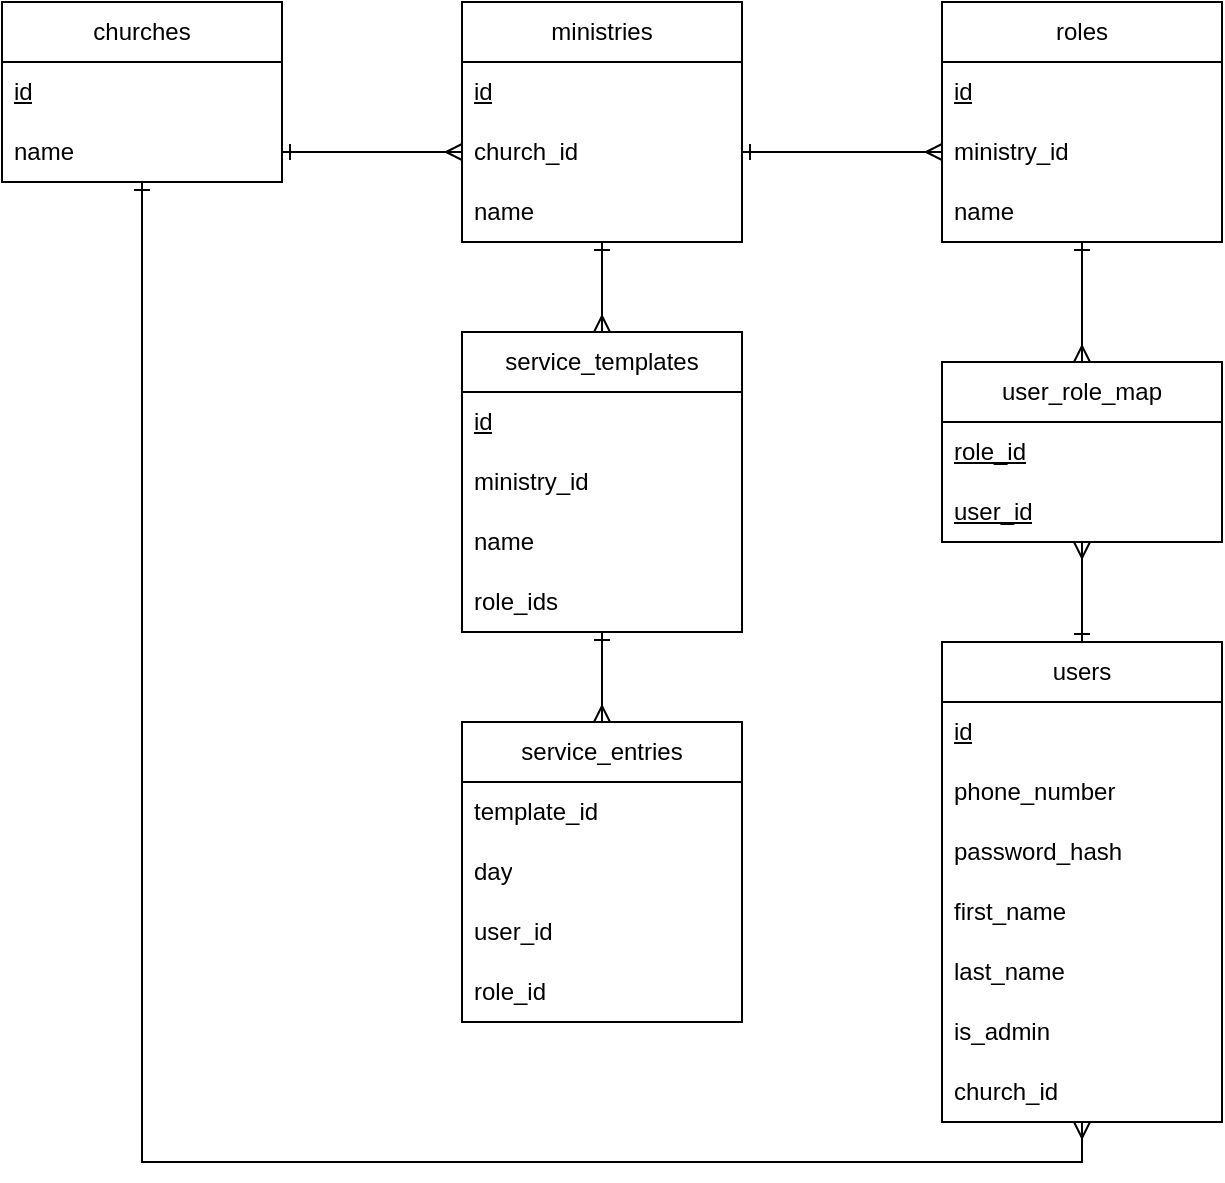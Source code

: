 <mxfile version="24.2.5" type="device">
  <diagram name="Página-1" id="G8Wzc0whUvOSbCz09mwo">
    <mxGraphModel dx="1434" dy="710" grid="1" gridSize="10" guides="1" tooltips="1" connect="1" arrows="1" fold="1" page="1" pageScale="1" pageWidth="827" pageHeight="1169" math="0" shadow="0">
      <root>
        <mxCell id="0" />
        <mxCell id="1" parent="0" />
        <mxCell id="0jizzMi4YvTPc7NmlKU6-28" style="edgeStyle=orthogonalEdgeStyle;rounded=0;orthogonalLoop=1;jettySize=auto;html=1;entryX=0.5;entryY=1;entryDx=0;entryDy=0;endArrow=ERmany;endFill=0;startArrow=ERone;startFill=0;" edge="1" parent="1" source="0jizzMi4YvTPc7NmlKU6-1" target="0jizzMi4YvTPc7NmlKU6-23">
          <mxGeometry relative="1" as="geometry" />
        </mxCell>
        <mxCell id="0jizzMi4YvTPc7NmlKU6-1" value="users" style="swimlane;fontStyle=0;childLayout=stackLayout;horizontal=1;startSize=30;horizontalStack=0;resizeParent=1;resizeParentMax=0;resizeLast=0;collapsible=1;marginBottom=0;whiteSpace=wrap;html=1;" vertex="1" parent="1">
          <mxGeometry x="480" y="400" width="140" height="240" as="geometry" />
        </mxCell>
        <mxCell id="0jizzMi4YvTPc7NmlKU6-2" value="&lt;u&gt;id&lt;/u&gt;" style="text;strokeColor=none;fillColor=none;align=left;verticalAlign=middle;spacingLeft=4;spacingRight=4;overflow=hidden;points=[[0,0.5],[1,0.5]];portConstraint=eastwest;rotatable=0;whiteSpace=wrap;html=1;" vertex="1" parent="0jizzMi4YvTPc7NmlKU6-1">
          <mxGeometry y="30" width="140" height="30" as="geometry" />
        </mxCell>
        <mxCell id="0jizzMi4YvTPc7NmlKU6-3" value="phone_number" style="text;strokeColor=none;fillColor=none;align=left;verticalAlign=middle;spacingLeft=4;spacingRight=4;overflow=hidden;points=[[0,0.5],[1,0.5]];portConstraint=eastwest;rotatable=0;whiteSpace=wrap;html=1;" vertex="1" parent="0jizzMi4YvTPc7NmlKU6-1">
          <mxGeometry y="60" width="140" height="30" as="geometry" />
        </mxCell>
        <mxCell id="0jizzMi4YvTPc7NmlKU6-7" value="password_hash" style="text;strokeColor=none;fillColor=none;align=left;verticalAlign=middle;spacingLeft=4;spacingRight=4;overflow=hidden;points=[[0,0.5],[1,0.5]];portConstraint=eastwest;rotatable=0;whiteSpace=wrap;html=1;" vertex="1" parent="0jizzMi4YvTPc7NmlKU6-1">
          <mxGeometry y="90" width="140" height="30" as="geometry" />
        </mxCell>
        <mxCell id="0jizzMi4YvTPc7NmlKU6-4" value="first_name" style="text;strokeColor=none;fillColor=none;align=left;verticalAlign=middle;spacingLeft=4;spacingRight=4;overflow=hidden;points=[[0,0.5],[1,0.5]];portConstraint=eastwest;rotatable=0;whiteSpace=wrap;html=1;" vertex="1" parent="0jizzMi4YvTPc7NmlKU6-1">
          <mxGeometry y="120" width="140" height="30" as="geometry" />
        </mxCell>
        <mxCell id="0jizzMi4YvTPc7NmlKU6-6" value="last_name" style="text;strokeColor=none;fillColor=none;align=left;verticalAlign=middle;spacingLeft=4;spacingRight=4;overflow=hidden;points=[[0,0.5],[1,0.5]];portConstraint=eastwest;rotatable=0;whiteSpace=wrap;html=1;" vertex="1" parent="0jizzMi4YvTPc7NmlKU6-1">
          <mxGeometry y="150" width="140" height="30" as="geometry" />
        </mxCell>
        <mxCell id="0jizzMi4YvTPc7NmlKU6-8" value="is_admin" style="text;strokeColor=none;fillColor=none;align=left;verticalAlign=middle;spacingLeft=4;spacingRight=4;overflow=hidden;points=[[0,0.5],[1,0.5]];portConstraint=eastwest;rotatable=0;whiteSpace=wrap;html=1;" vertex="1" parent="0jizzMi4YvTPc7NmlKU6-1">
          <mxGeometry y="180" width="140" height="30" as="geometry" />
        </mxCell>
        <mxCell id="0jizzMi4YvTPc7NmlKU6-43" value="church_id" style="text;strokeColor=none;fillColor=none;align=left;verticalAlign=middle;spacingLeft=4;spacingRight=4;overflow=hidden;points=[[0,0.5],[1,0.5]];portConstraint=eastwest;rotatable=0;whiteSpace=wrap;html=1;" vertex="1" parent="0jizzMi4YvTPc7NmlKU6-1">
          <mxGeometry y="210" width="140" height="30" as="geometry" />
        </mxCell>
        <mxCell id="0jizzMi4YvTPc7NmlKU6-9" value="churches" style="swimlane;fontStyle=0;childLayout=stackLayout;horizontal=1;startSize=30;horizontalStack=0;resizeParent=1;resizeParentMax=0;resizeLast=0;collapsible=1;marginBottom=0;whiteSpace=wrap;html=1;" vertex="1" parent="1">
          <mxGeometry x="10" y="80" width="140" height="90" as="geometry" />
        </mxCell>
        <mxCell id="0jizzMi4YvTPc7NmlKU6-10" value="&lt;u&gt;id&lt;/u&gt;" style="text;strokeColor=none;fillColor=none;align=left;verticalAlign=middle;spacingLeft=4;spacingRight=4;overflow=hidden;points=[[0,0.5],[1,0.5]];portConstraint=eastwest;rotatable=0;whiteSpace=wrap;html=1;" vertex="1" parent="0jizzMi4YvTPc7NmlKU6-9">
          <mxGeometry y="30" width="140" height="30" as="geometry" />
        </mxCell>
        <mxCell id="0jizzMi4YvTPc7NmlKU6-11" value="name" style="text;strokeColor=none;fillColor=none;align=left;verticalAlign=middle;spacingLeft=4;spacingRight=4;overflow=hidden;points=[[0,0.5],[1,0.5]];portConstraint=eastwest;rotatable=0;whiteSpace=wrap;html=1;" vertex="1" parent="0jizzMi4YvTPc7NmlKU6-9">
          <mxGeometry y="60" width="140" height="30" as="geometry" />
        </mxCell>
        <mxCell id="0jizzMi4YvTPc7NmlKU6-33" style="edgeStyle=orthogonalEdgeStyle;rounded=0;orthogonalLoop=1;jettySize=auto;html=1;exitX=0.5;exitY=1;exitDx=0;exitDy=0;entryX=0.5;entryY=0;entryDx=0;entryDy=0;endArrow=ERmany;endFill=0;startArrow=ERone;startFill=0;" edge="1" parent="1" source="0jizzMi4YvTPc7NmlKU6-13" target="0jizzMi4YvTPc7NmlKU6-29">
          <mxGeometry relative="1" as="geometry" />
        </mxCell>
        <mxCell id="0jizzMi4YvTPc7NmlKU6-13" value="ministries" style="swimlane;fontStyle=0;childLayout=stackLayout;horizontal=1;startSize=30;horizontalStack=0;resizeParent=1;resizeParentMax=0;resizeLast=0;collapsible=1;marginBottom=0;whiteSpace=wrap;html=1;" vertex="1" parent="1">
          <mxGeometry x="240" y="80" width="140" height="120" as="geometry" />
        </mxCell>
        <mxCell id="0jizzMi4YvTPc7NmlKU6-14" value="&lt;u&gt;id&lt;/u&gt;" style="text;strokeColor=none;fillColor=none;align=left;verticalAlign=middle;spacingLeft=4;spacingRight=4;overflow=hidden;points=[[0,0.5],[1,0.5]];portConstraint=eastwest;rotatable=0;whiteSpace=wrap;html=1;" vertex="1" parent="0jizzMi4YvTPc7NmlKU6-13">
          <mxGeometry y="30" width="140" height="30" as="geometry" />
        </mxCell>
        <mxCell id="0jizzMi4YvTPc7NmlKU6-15" value="church_id" style="text;strokeColor=none;fillColor=none;align=left;verticalAlign=middle;spacingLeft=4;spacingRight=4;overflow=hidden;points=[[0,0.5],[1,0.5]];portConstraint=eastwest;rotatable=0;whiteSpace=wrap;html=1;" vertex="1" parent="0jizzMi4YvTPc7NmlKU6-13">
          <mxGeometry y="60" width="140" height="30" as="geometry" />
        </mxCell>
        <mxCell id="0jizzMi4YvTPc7NmlKU6-21" value="name" style="text;strokeColor=none;fillColor=none;align=left;verticalAlign=middle;spacingLeft=4;spacingRight=4;overflow=hidden;points=[[0,0.5],[1,0.5]];portConstraint=eastwest;rotatable=0;whiteSpace=wrap;html=1;" vertex="1" parent="0jizzMi4YvTPc7NmlKU6-13">
          <mxGeometry y="90" width="140" height="30" as="geometry" />
        </mxCell>
        <mxCell id="0jizzMi4YvTPc7NmlKU6-16" style="edgeStyle=orthogonalEdgeStyle;rounded=0;orthogonalLoop=1;jettySize=auto;html=1;exitX=1;exitY=0.5;exitDx=0;exitDy=0;endArrow=ERmany;endFill=0;startArrow=ERone;startFill=0;entryX=0;entryY=0.5;entryDx=0;entryDy=0;" edge="1" parent="1" source="0jizzMi4YvTPc7NmlKU6-11" target="0jizzMi4YvTPc7NmlKU6-15">
          <mxGeometry relative="1" as="geometry">
            <mxPoint x="280" y="155" as="targetPoint" />
          </mxGeometry>
        </mxCell>
        <mxCell id="0jizzMi4YvTPc7NmlKU6-17" style="edgeStyle=orthogonalEdgeStyle;rounded=0;orthogonalLoop=1;jettySize=auto;html=1;exitX=1;exitY=0.5;exitDx=0;exitDy=0;endArrow=ERmany;endFill=0;startArrow=ERone;startFill=0;entryX=0;entryY=0.5;entryDx=0;entryDy=0;" edge="1" parent="1" source="0jizzMi4YvTPc7NmlKU6-15" target="0jizzMi4YvTPc7NmlKU6-20">
          <mxGeometry relative="1" as="geometry">
            <mxPoint x="480" y="155" as="targetPoint" />
            <mxPoint x="160" y="165" as="sourcePoint" />
          </mxGeometry>
        </mxCell>
        <mxCell id="0jizzMi4YvTPc7NmlKU6-27" style="edgeStyle=orthogonalEdgeStyle;rounded=0;orthogonalLoop=1;jettySize=auto;html=1;exitX=0.5;exitY=1;exitDx=0;exitDy=0;entryX=0.5;entryY=0;entryDx=0;entryDy=0;startArrow=ERone;startFill=0;endArrow=ERmany;endFill=0;" edge="1" parent="1" source="0jizzMi4YvTPc7NmlKU6-18" target="0jizzMi4YvTPc7NmlKU6-23">
          <mxGeometry relative="1" as="geometry" />
        </mxCell>
        <mxCell id="0jizzMi4YvTPc7NmlKU6-18" value="roles" style="swimlane;fontStyle=0;childLayout=stackLayout;horizontal=1;startSize=30;horizontalStack=0;resizeParent=1;resizeParentMax=0;resizeLast=0;collapsible=1;marginBottom=0;whiteSpace=wrap;html=1;" vertex="1" parent="1">
          <mxGeometry x="480" y="80" width="140" height="120" as="geometry" />
        </mxCell>
        <mxCell id="0jizzMi4YvTPc7NmlKU6-19" value="&lt;u&gt;id&lt;/u&gt;" style="text;strokeColor=none;fillColor=none;align=left;verticalAlign=middle;spacingLeft=4;spacingRight=4;overflow=hidden;points=[[0,0.5],[1,0.5]];portConstraint=eastwest;rotatable=0;whiteSpace=wrap;html=1;" vertex="1" parent="0jizzMi4YvTPc7NmlKU6-18">
          <mxGeometry y="30" width="140" height="30" as="geometry" />
        </mxCell>
        <mxCell id="0jizzMi4YvTPc7NmlKU6-20" value="ministry_id" style="text;strokeColor=none;fillColor=none;align=left;verticalAlign=middle;spacingLeft=4;spacingRight=4;overflow=hidden;points=[[0,0.5],[1,0.5]];portConstraint=eastwest;rotatable=0;whiteSpace=wrap;html=1;" vertex="1" parent="0jizzMi4YvTPc7NmlKU6-18">
          <mxGeometry y="60" width="140" height="30" as="geometry" />
        </mxCell>
        <mxCell id="0jizzMi4YvTPc7NmlKU6-22" value="name" style="text;strokeColor=none;fillColor=none;align=left;verticalAlign=middle;spacingLeft=4;spacingRight=4;overflow=hidden;points=[[0,0.5],[1,0.5]];portConstraint=eastwest;rotatable=0;whiteSpace=wrap;html=1;" vertex="1" parent="0jizzMi4YvTPc7NmlKU6-18">
          <mxGeometry y="90" width="140" height="30" as="geometry" />
        </mxCell>
        <mxCell id="0jizzMi4YvTPc7NmlKU6-23" value="user_role_map" style="swimlane;fontStyle=0;childLayout=stackLayout;horizontal=1;startSize=30;horizontalStack=0;resizeParent=1;resizeParentMax=0;resizeLast=0;collapsible=1;marginBottom=0;whiteSpace=wrap;html=1;" vertex="1" parent="1">
          <mxGeometry x="480" y="260" width="140" height="90" as="geometry" />
        </mxCell>
        <mxCell id="0jizzMi4YvTPc7NmlKU6-24" value="&lt;u&gt;role_id&lt;/u&gt;" style="text;strokeColor=none;fillColor=none;align=left;verticalAlign=middle;spacingLeft=4;spacingRight=4;overflow=hidden;points=[[0,0.5],[1,0.5]];portConstraint=eastwest;rotatable=0;whiteSpace=wrap;html=1;" vertex="1" parent="0jizzMi4YvTPc7NmlKU6-23">
          <mxGeometry y="30" width="140" height="30" as="geometry" />
        </mxCell>
        <mxCell id="0jizzMi4YvTPc7NmlKU6-34" value="&lt;u&gt;user_id&lt;/u&gt;" style="text;strokeColor=none;fillColor=none;align=left;verticalAlign=middle;spacingLeft=4;spacingRight=4;overflow=hidden;points=[[0,0.5],[1,0.5]];portConstraint=eastwest;rotatable=0;whiteSpace=wrap;html=1;" vertex="1" parent="0jizzMi4YvTPc7NmlKU6-23">
          <mxGeometry y="60" width="140" height="30" as="geometry" />
        </mxCell>
        <mxCell id="0jizzMi4YvTPc7NmlKU6-29" value="service_templates" style="swimlane;fontStyle=0;childLayout=stackLayout;horizontal=1;startSize=30;horizontalStack=0;resizeParent=1;resizeParentMax=0;resizeLast=0;collapsible=1;marginBottom=0;whiteSpace=wrap;html=1;" vertex="1" parent="1">
          <mxGeometry x="240" y="245" width="140" height="150" as="geometry" />
        </mxCell>
        <mxCell id="0jizzMi4YvTPc7NmlKU6-30" value="&lt;u&gt;id&lt;/u&gt;" style="text;strokeColor=none;fillColor=none;align=left;verticalAlign=middle;spacingLeft=4;spacingRight=4;overflow=hidden;points=[[0,0.5],[1,0.5]];portConstraint=eastwest;rotatable=0;whiteSpace=wrap;html=1;" vertex="1" parent="0jizzMi4YvTPc7NmlKU6-29">
          <mxGeometry y="30" width="140" height="30" as="geometry" />
        </mxCell>
        <mxCell id="0jizzMi4YvTPc7NmlKU6-31" value="ministry_id" style="text;strokeColor=none;fillColor=none;align=left;verticalAlign=middle;spacingLeft=4;spacingRight=4;overflow=hidden;points=[[0,0.5],[1,0.5]];portConstraint=eastwest;rotatable=0;whiteSpace=wrap;html=1;" vertex="1" parent="0jizzMi4YvTPc7NmlKU6-29">
          <mxGeometry y="60" width="140" height="30" as="geometry" />
        </mxCell>
        <mxCell id="0jizzMi4YvTPc7NmlKU6-32" value="name" style="text;strokeColor=none;fillColor=none;align=left;verticalAlign=middle;spacingLeft=4;spacingRight=4;overflow=hidden;points=[[0,0.5],[1,0.5]];portConstraint=eastwest;rotatable=0;whiteSpace=wrap;html=1;" vertex="1" parent="0jizzMi4YvTPc7NmlKU6-29">
          <mxGeometry y="90" width="140" height="30" as="geometry" />
        </mxCell>
        <mxCell id="0jizzMi4YvTPc7NmlKU6-35" value="role_ids" style="text;strokeColor=none;fillColor=none;align=left;verticalAlign=middle;spacingLeft=4;spacingRight=4;overflow=hidden;points=[[0,0.5],[1,0.5]];portConstraint=eastwest;rotatable=0;whiteSpace=wrap;html=1;" vertex="1" parent="0jizzMi4YvTPc7NmlKU6-29">
          <mxGeometry y="120" width="140" height="30" as="geometry" />
        </mxCell>
        <mxCell id="0jizzMi4YvTPc7NmlKU6-36" value="service_entries" style="swimlane;fontStyle=0;childLayout=stackLayout;horizontal=1;startSize=30;horizontalStack=0;resizeParent=1;resizeParentMax=0;resizeLast=0;collapsible=1;marginBottom=0;whiteSpace=wrap;html=1;" vertex="1" parent="1">
          <mxGeometry x="240" y="440" width="140" height="150" as="geometry" />
        </mxCell>
        <mxCell id="0jizzMi4YvTPc7NmlKU6-37" value="template_id" style="text;strokeColor=none;fillColor=none;align=left;verticalAlign=middle;spacingLeft=4;spacingRight=4;overflow=hidden;points=[[0,0.5],[1,0.5]];portConstraint=eastwest;rotatable=0;whiteSpace=wrap;html=1;" vertex="1" parent="0jizzMi4YvTPc7NmlKU6-36">
          <mxGeometry y="30" width="140" height="30" as="geometry" />
        </mxCell>
        <mxCell id="0jizzMi4YvTPc7NmlKU6-38" value="day" style="text;strokeColor=none;fillColor=none;align=left;verticalAlign=middle;spacingLeft=4;spacingRight=4;overflow=hidden;points=[[0,0.5],[1,0.5]];portConstraint=eastwest;rotatable=0;whiteSpace=wrap;html=1;" vertex="1" parent="0jizzMi4YvTPc7NmlKU6-36">
          <mxGeometry y="60" width="140" height="30" as="geometry" />
        </mxCell>
        <mxCell id="0jizzMi4YvTPc7NmlKU6-39" value="user_id" style="text;strokeColor=none;fillColor=none;align=left;verticalAlign=middle;spacingLeft=4;spacingRight=4;overflow=hidden;points=[[0,0.5],[1,0.5]];portConstraint=eastwest;rotatable=0;whiteSpace=wrap;html=1;" vertex="1" parent="0jizzMi4YvTPc7NmlKU6-36">
          <mxGeometry y="90" width="140" height="30" as="geometry" />
        </mxCell>
        <mxCell id="0jizzMi4YvTPc7NmlKU6-40" value="role_id" style="text;strokeColor=none;fillColor=none;align=left;verticalAlign=middle;spacingLeft=4;spacingRight=4;overflow=hidden;points=[[0,0.5],[1,0.5]];portConstraint=eastwest;rotatable=0;whiteSpace=wrap;html=1;" vertex="1" parent="0jizzMi4YvTPc7NmlKU6-36">
          <mxGeometry y="120" width="140" height="30" as="geometry" />
        </mxCell>
        <mxCell id="0jizzMi4YvTPc7NmlKU6-41" style="edgeStyle=orthogonalEdgeStyle;rounded=0;orthogonalLoop=1;jettySize=auto;html=1;exitX=0.5;exitY=1;exitDx=0;exitDy=0;entryX=0.5;entryY=0;entryDx=0;entryDy=0;endArrow=ERmany;endFill=0;startArrow=ERone;startFill=0;" edge="1" parent="1" source="0jizzMi4YvTPc7NmlKU6-29" target="0jizzMi4YvTPc7NmlKU6-36">
          <mxGeometry relative="1" as="geometry">
            <mxPoint x="320" y="210" as="sourcePoint" />
            <mxPoint x="320" y="255" as="targetPoint" />
          </mxGeometry>
        </mxCell>
        <mxCell id="0jizzMi4YvTPc7NmlKU6-42" style="edgeStyle=orthogonalEdgeStyle;rounded=0;orthogonalLoop=1;jettySize=auto;html=1;exitX=0.5;exitY=1;exitDx=0;exitDy=0;entryX=0.5;entryY=1;entryDx=0;entryDy=0;endArrow=ERmany;endFill=0;startArrow=ERone;startFill=0;" edge="1" parent="1" source="0jizzMi4YvTPc7NmlKU6-9" target="0jizzMi4YvTPc7NmlKU6-1">
          <mxGeometry relative="1" as="geometry">
            <mxPoint x="330" y="220" as="sourcePoint" />
            <mxPoint x="330" y="265" as="targetPoint" />
          </mxGeometry>
        </mxCell>
      </root>
    </mxGraphModel>
  </diagram>
</mxfile>
